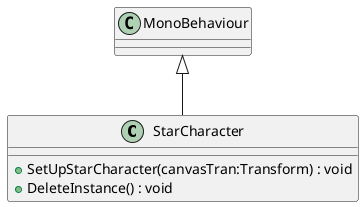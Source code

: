 @startuml
class StarCharacter {
    + SetUpStarCharacter(canvasTran:Transform) : void
    + DeleteInstance() : void
}
MonoBehaviour <|-- StarCharacter
@enduml
